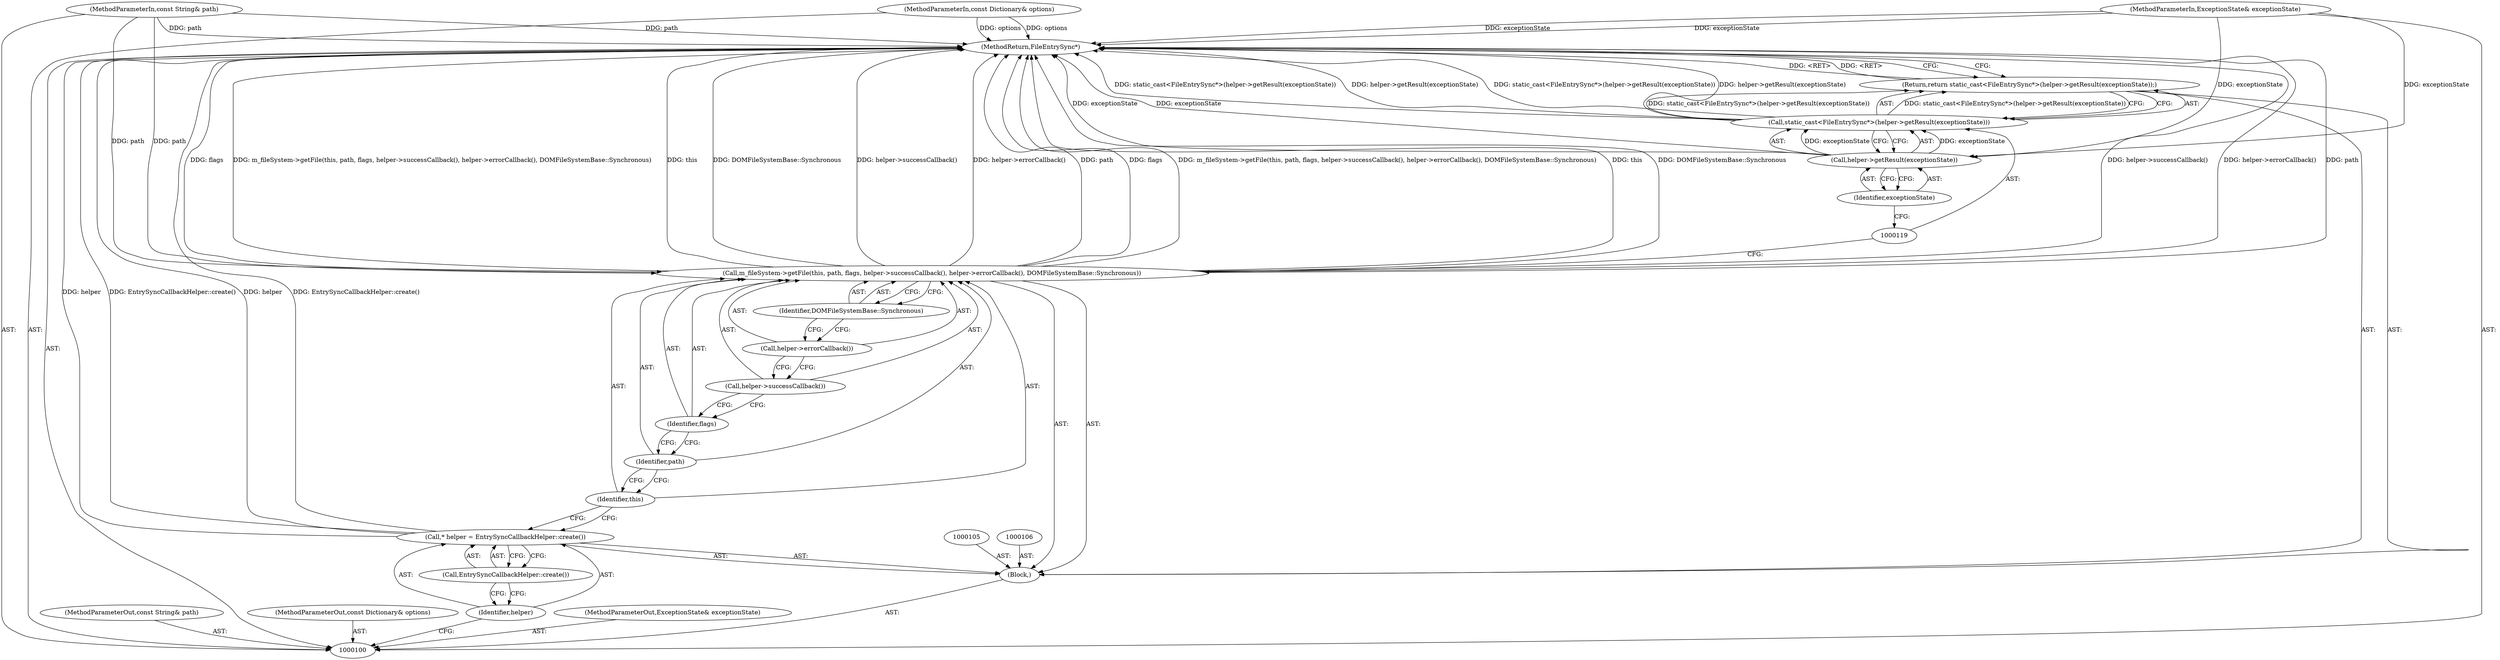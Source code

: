 digraph "0_Chrome_02c8303512ebed345011f7b545e2f418799be2f0_5" {
"1000122" [label="(MethodReturn,FileEntrySync*)"];
"1000101" [label="(MethodParameterIn,const String& path)"];
"1000164" [label="(MethodParameterOut,const String& path)"];
"1000102" [label="(MethodParameterIn,const Dictionary& options)"];
"1000165" [label="(MethodParameterOut,const Dictionary& options)"];
"1000103" [label="(MethodParameterIn,ExceptionState& exceptionState)"];
"1000166" [label="(MethodParameterOut,ExceptionState& exceptionState)"];
"1000104" [label="(Block,)"];
"1000107" [label="(Call,* helper = EntrySyncCallbackHelper::create())"];
"1000108" [label="(Identifier,helper)"];
"1000109" [label="(Call,EntrySyncCallbackHelper::create())"];
"1000111" [label="(Identifier,this)"];
"1000112" [label="(Identifier,path)"];
"1000113" [label="(Identifier,flags)"];
"1000114" [label="(Call,helper->successCallback())"];
"1000110" [label="(Call,m_fileSystem->getFile(this, path, flags, helper->successCallback(), helper->errorCallback(), DOMFileSystemBase::Synchronous))"];
"1000115" [label="(Call,helper->errorCallback())"];
"1000116" [label="(Identifier,DOMFileSystemBase::Synchronous)"];
"1000118" [label="(Call,static_cast<FileEntrySync*>(helper->getResult(exceptionState)))"];
"1000120" [label="(Call,helper->getResult(exceptionState))"];
"1000117" [label="(Return,return static_cast<FileEntrySync*>(helper->getResult(exceptionState));)"];
"1000121" [label="(Identifier,exceptionState)"];
"1000122" -> "1000100"  [label="AST: "];
"1000122" -> "1000117"  [label="CFG: "];
"1000107" -> "1000122"  [label="DDG: helper"];
"1000107" -> "1000122"  [label="DDG: EntrySyncCallbackHelper::create()"];
"1000110" -> "1000122"  [label="DDG: helper->successCallback()"];
"1000110" -> "1000122"  [label="DDG: helper->errorCallback()"];
"1000110" -> "1000122"  [label="DDG: path"];
"1000110" -> "1000122"  [label="DDG: flags"];
"1000110" -> "1000122"  [label="DDG: m_fileSystem->getFile(this, path, flags, helper->successCallback(), helper->errorCallback(), DOMFileSystemBase::Synchronous)"];
"1000110" -> "1000122"  [label="DDG: this"];
"1000110" -> "1000122"  [label="DDG: DOMFileSystemBase::Synchronous"];
"1000103" -> "1000122"  [label="DDG: exceptionState"];
"1000118" -> "1000122"  [label="DDG: static_cast<FileEntrySync*>(helper->getResult(exceptionState))"];
"1000118" -> "1000122"  [label="DDG: helper->getResult(exceptionState)"];
"1000120" -> "1000122"  [label="DDG: exceptionState"];
"1000102" -> "1000122"  [label="DDG: options"];
"1000101" -> "1000122"  [label="DDG: path"];
"1000117" -> "1000122"  [label="DDG: <RET>"];
"1000101" -> "1000100"  [label="AST: "];
"1000101" -> "1000122"  [label="DDG: path"];
"1000101" -> "1000110"  [label="DDG: path"];
"1000164" -> "1000100"  [label="AST: "];
"1000102" -> "1000100"  [label="AST: "];
"1000102" -> "1000122"  [label="DDG: options"];
"1000165" -> "1000100"  [label="AST: "];
"1000103" -> "1000100"  [label="AST: "];
"1000103" -> "1000122"  [label="DDG: exceptionState"];
"1000103" -> "1000120"  [label="DDG: exceptionState"];
"1000166" -> "1000100"  [label="AST: "];
"1000104" -> "1000100"  [label="AST: "];
"1000105" -> "1000104"  [label="AST: "];
"1000106" -> "1000104"  [label="AST: "];
"1000107" -> "1000104"  [label="AST: "];
"1000110" -> "1000104"  [label="AST: "];
"1000117" -> "1000104"  [label="AST: "];
"1000107" -> "1000104"  [label="AST: "];
"1000107" -> "1000109"  [label="CFG: "];
"1000108" -> "1000107"  [label="AST: "];
"1000109" -> "1000107"  [label="AST: "];
"1000111" -> "1000107"  [label="CFG: "];
"1000107" -> "1000122"  [label="DDG: helper"];
"1000107" -> "1000122"  [label="DDG: EntrySyncCallbackHelper::create()"];
"1000108" -> "1000107"  [label="AST: "];
"1000108" -> "1000100"  [label="CFG: "];
"1000109" -> "1000108"  [label="CFG: "];
"1000109" -> "1000107"  [label="AST: "];
"1000109" -> "1000108"  [label="CFG: "];
"1000107" -> "1000109"  [label="CFG: "];
"1000111" -> "1000110"  [label="AST: "];
"1000111" -> "1000107"  [label="CFG: "];
"1000112" -> "1000111"  [label="CFG: "];
"1000112" -> "1000110"  [label="AST: "];
"1000112" -> "1000111"  [label="CFG: "];
"1000113" -> "1000112"  [label="CFG: "];
"1000113" -> "1000110"  [label="AST: "];
"1000113" -> "1000112"  [label="CFG: "];
"1000114" -> "1000113"  [label="CFG: "];
"1000114" -> "1000110"  [label="AST: "];
"1000114" -> "1000113"  [label="CFG: "];
"1000115" -> "1000114"  [label="CFG: "];
"1000110" -> "1000104"  [label="AST: "];
"1000110" -> "1000116"  [label="CFG: "];
"1000111" -> "1000110"  [label="AST: "];
"1000112" -> "1000110"  [label="AST: "];
"1000113" -> "1000110"  [label="AST: "];
"1000114" -> "1000110"  [label="AST: "];
"1000115" -> "1000110"  [label="AST: "];
"1000116" -> "1000110"  [label="AST: "];
"1000119" -> "1000110"  [label="CFG: "];
"1000110" -> "1000122"  [label="DDG: helper->successCallback()"];
"1000110" -> "1000122"  [label="DDG: helper->errorCallback()"];
"1000110" -> "1000122"  [label="DDG: path"];
"1000110" -> "1000122"  [label="DDG: flags"];
"1000110" -> "1000122"  [label="DDG: m_fileSystem->getFile(this, path, flags, helper->successCallback(), helper->errorCallback(), DOMFileSystemBase::Synchronous)"];
"1000110" -> "1000122"  [label="DDG: this"];
"1000110" -> "1000122"  [label="DDG: DOMFileSystemBase::Synchronous"];
"1000101" -> "1000110"  [label="DDG: path"];
"1000115" -> "1000110"  [label="AST: "];
"1000115" -> "1000114"  [label="CFG: "];
"1000116" -> "1000115"  [label="CFG: "];
"1000116" -> "1000110"  [label="AST: "];
"1000116" -> "1000115"  [label="CFG: "];
"1000110" -> "1000116"  [label="CFG: "];
"1000118" -> "1000117"  [label="AST: "];
"1000118" -> "1000120"  [label="CFG: "];
"1000119" -> "1000118"  [label="AST: "];
"1000120" -> "1000118"  [label="AST: "];
"1000117" -> "1000118"  [label="CFG: "];
"1000118" -> "1000122"  [label="DDG: static_cast<FileEntrySync*>(helper->getResult(exceptionState))"];
"1000118" -> "1000122"  [label="DDG: helper->getResult(exceptionState)"];
"1000118" -> "1000117"  [label="DDG: static_cast<FileEntrySync*>(helper->getResult(exceptionState))"];
"1000120" -> "1000118"  [label="DDG: exceptionState"];
"1000120" -> "1000118"  [label="AST: "];
"1000120" -> "1000121"  [label="CFG: "];
"1000121" -> "1000120"  [label="AST: "];
"1000118" -> "1000120"  [label="CFG: "];
"1000120" -> "1000122"  [label="DDG: exceptionState"];
"1000120" -> "1000118"  [label="DDG: exceptionState"];
"1000103" -> "1000120"  [label="DDG: exceptionState"];
"1000117" -> "1000104"  [label="AST: "];
"1000117" -> "1000118"  [label="CFG: "];
"1000118" -> "1000117"  [label="AST: "];
"1000122" -> "1000117"  [label="CFG: "];
"1000117" -> "1000122"  [label="DDG: <RET>"];
"1000118" -> "1000117"  [label="DDG: static_cast<FileEntrySync*>(helper->getResult(exceptionState))"];
"1000121" -> "1000120"  [label="AST: "];
"1000121" -> "1000119"  [label="CFG: "];
"1000120" -> "1000121"  [label="CFG: "];
}
